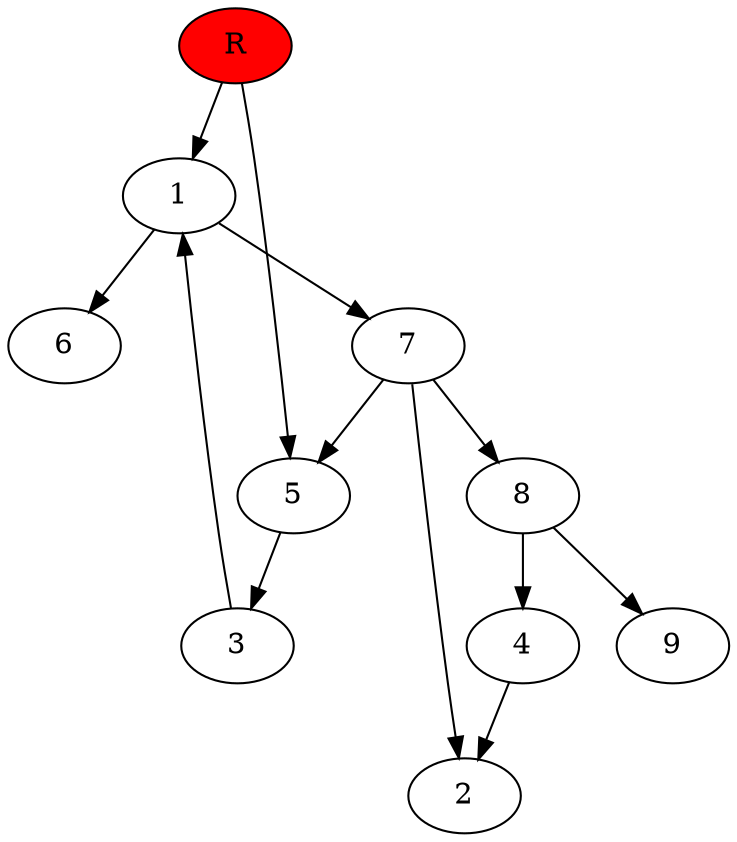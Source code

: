 digraph prb13393 {
	1
	2
	3
	4
	5
	6
	7
	8
	R [fillcolor="#ff0000" style=filled]
	1 -> 6
	1 -> 7
	3 -> 1
	4 -> 2
	5 -> 3
	7 -> 2
	7 -> 5
	7 -> 8
	8 -> 4
	8 -> 9
	R -> 1
	R -> 5
}
